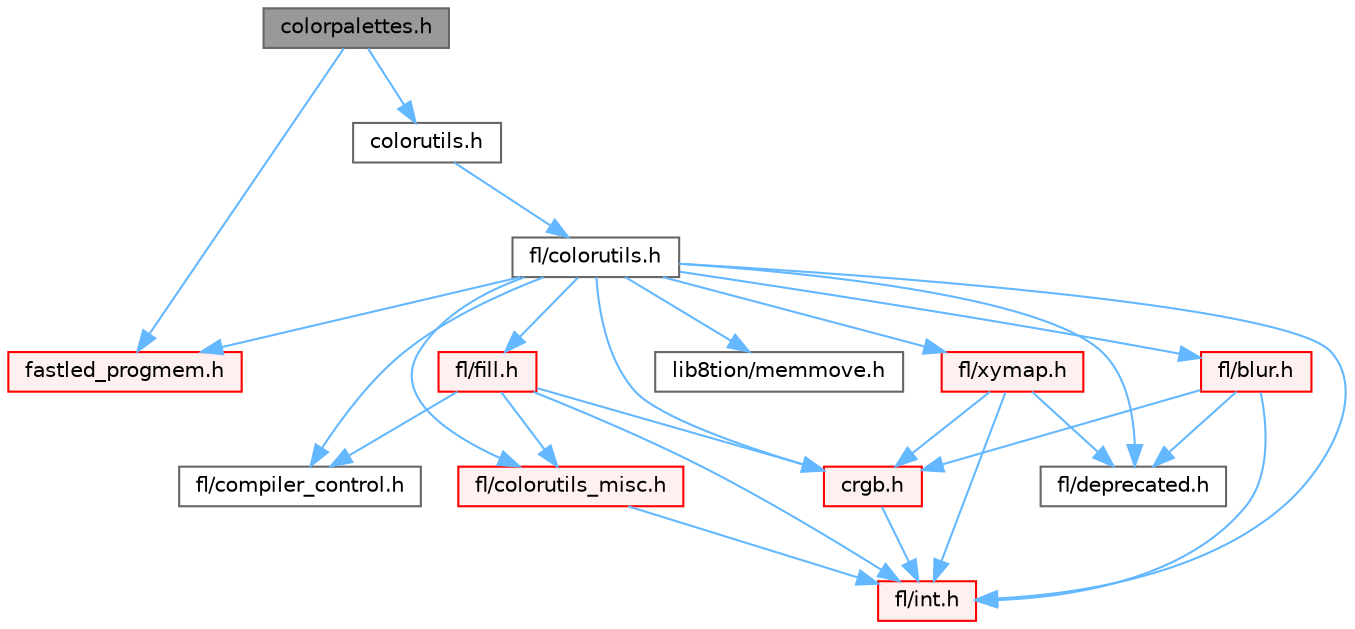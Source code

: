 digraph "colorpalettes.h"
{
 // INTERACTIVE_SVG=YES
 // LATEX_PDF_SIZE
  bgcolor="transparent";
  edge [fontname=Helvetica,fontsize=10,labelfontname=Helvetica,labelfontsize=10];
  node [fontname=Helvetica,fontsize=10,shape=box,height=0.2,width=0.4];
  Node1 [id="Node000001",label="colorpalettes.h",height=0.2,width=0.4,color="gray40", fillcolor="grey60", style="filled", fontcolor="black",tooltip="Declarations for the predefined color palettes supplied by FastLED."];
  Node1 -> Node2 [id="edge1_Node000001_Node000002",color="steelblue1",style="solid",tooltip=" "];
  Node2 [id="Node000002",label="colorutils.h",height=0.2,width=0.4,color="grey40", fillcolor="white", style="filled",URL="$d1/dfb/colorutils_8h.html",tooltip=" "];
  Node2 -> Node3 [id="edge2_Node000002_Node000003",color="steelblue1",style="solid",tooltip=" "];
  Node3 [id="Node000003",label="fl/colorutils.h",height=0.2,width=0.4,color="grey40", fillcolor="white", style="filled",URL="$d7/df9/fl_2colorutils_8h.html",tooltip="Utility functions for color fill, palettes, blending, and more."];
  Node3 -> Node4 [id="edge3_Node000003_Node000004",color="steelblue1",style="solid",tooltip=" "];
  Node4 [id="Node000004",label="fl/int.h",height=0.2,width=0.4,color="red", fillcolor="#FFF0F0", style="filled",URL="$d3/d7e/int_8h.html",tooltip=" "];
  Node3 -> Node8 [id="edge4_Node000003_Node000008",color="steelblue1",style="solid",tooltip=" "];
  Node8 [id="Node000008",label="crgb.h",height=0.2,width=0.4,color="red", fillcolor="#FFF0F0", style="filled",URL="$db/dd1/crgb_8h.html",tooltip="Defines the red, green, and blue (RGB) pixel struct."];
  Node8 -> Node4 [id="edge5_Node000008_Node000004",color="steelblue1",style="solid",tooltip=" "];
  Node3 -> Node60 [id="edge6_Node000003_Node000060",color="steelblue1",style="solid",tooltip=" "];
  Node60 [id="Node000060",label="fastled_progmem.h",height=0.2,width=0.4,color="red", fillcolor="#FFF0F0", style="filled",URL="$df/dab/fastled__progmem_8h.html",tooltip="Wrapper definitions to allow seamless use of PROGMEM in environments that have it."];
  Node3 -> Node61 [id="edge7_Node000003_Node000061",color="steelblue1",style="solid",tooltip=" "];
  Node61 [id="Node000061",label="fl/blur.h",height=0.2,width=0.4,color="red", fillcolor="#FFF0F0", style="filled",URL="$d4/df5/blur_8h.html",tooltip=" "];
  Node61 -> Node4 [id="edge8_Node000061_Node000004",color="steelblue1",style="solid",tooltip=" "];
  Node61 -> Node8 [id="edge9_Node000061_Node000008",color="steelblue1",style="solid",tooltip=" "];
  Node61 -> Node44 [id="edge10_Node000061_Node000044",color="steelblue1",style="solid",tooltip=" "];
  Node44 [id="Node000044",label="fl/deprecated.h",height=0.2,width=0.4,color="grey40", fillcolor="white", style="filled",URL="$d4/dce/deprecated_8h.html",tooltip=" "];
  Node3 -> Node62 [id="edge11_Node000003_Node000062",color="steelblue1",style="solid",tooltip=" "];
  Node62 [id="Node000062",label="fl/colorutils_misc.h",height=0.2,width=0.4,color="red", fillcolor="#FFF0F0", style="filled",URL="$dd/db2/colorutils__misc_8h.html",tooltip=" "];
  Node62 -> Node4 [id="edge12_Node000062_Node000004",color="steelblue1",style="solid",tooltip=" "];
  Node3 -> Node44 [id="edge13_Node000003_Node000044",color="steelblue1",style="solid",tooltip=" "];
  Node3 -> Node63 [id="edge14_Node000003_Node000063",color="steelblue1",style="solid",tooltip=" "];
  Node63 [id="Node000063",label="fl/fill.h",height=0.2,width=0.4,color="red", fillcolor="#FFF0F0", style="filled",URL="$d2/d78/fill_8h.html",tooltip=" "];
  Node63 -> Node8 [id="edge15_Node000063_Node000008",color="steelblue1",style="solid",tooltip=" "];
  Node63 -> Node62 [id="edge16_Node000063_Node000062",color="steelblue1",style="solid",tooltip=" "];
  Node63 -> Node4 [id="edge17_Node000063_Node000004",color="steelblue1",style="solid",tooltip=" "];
  Node63 -> Node24 [id="edge18_Node000063_Node000024",color="steelblue1",style="solid",tooltip=" "];
  Node24 [id="Node000024",label="fl/compiler_control.h",height=0.2,width=0.4,color="grey40", fillcolor="white", style="filled",URL="$d4/d54/compiler__control_8h.html",tooltip=" "];
  Node3 -> Node64 [id="edge19_Node000003_Node000064",color="steelblue1",style="solid",tooltip=" "];
  Node64 [id="Node000064",label="fl/xymap.h",height=0.2,width=0.4,color="red", fillcolor="#FFF0F0", style="filled",URL="$da/d61/xymap_8h.html",tooltip=" "];
  Node64 -> Node4 [id="edge20_Node000064_Node000004",color="steelblue1",style="solid",tooltip=" "];
  Node64 -> Node8 [id="edge21_Node000064_Node000008",color="steelblue1",style="solid",tooltip=" "];
  Node64 -> Node44 [id="edge22_Node000064_Node000044",color="steelblue1",style="solid",tooltip=" "];
  Node3 -> Node68 [id="edge23_Node000003_Node000068",color="steelblue1",style="solid",tooltip=" "];
  Node68 [id="Node000068",label="lib8tion/memmove.h",height=0.2,width=0.4,color="grey40", fillcolor="white", style="filled",URL="$d9/d72/memmove_8h.html",tooltip=" "];
  Node3 -> Node24 [id="edge24_Node000003_Node000024",color="steelblue1",style="solid",tooltip=" "];
  Node1 -> Node60 [id="edge25_Node000001_Node000060",color="steelblue1",style="solid",tooltip=" "];
}

